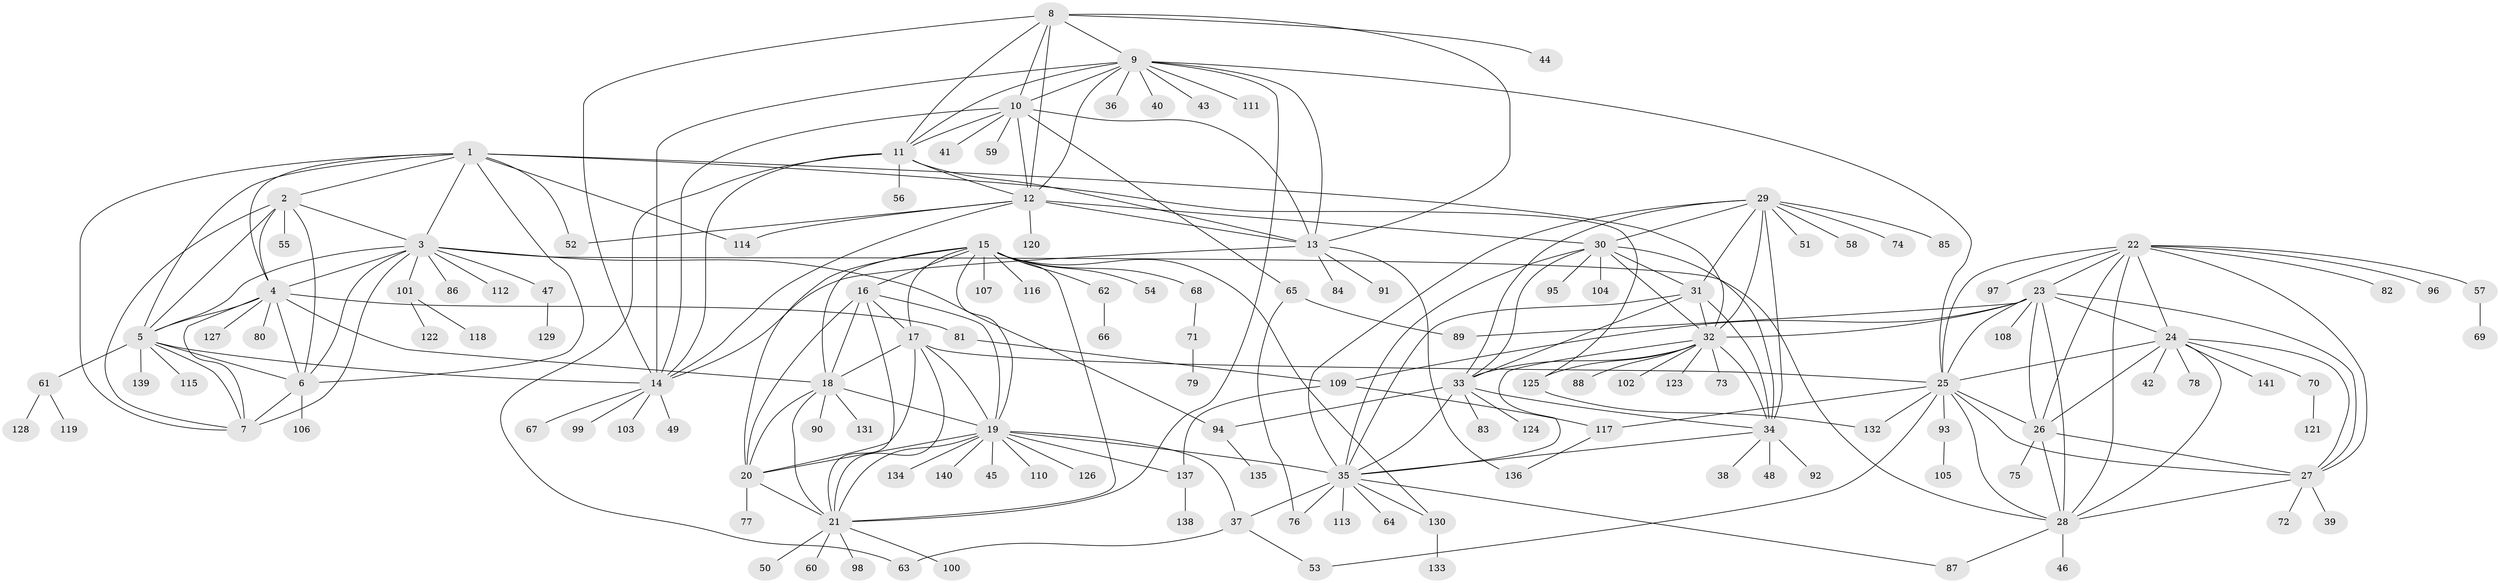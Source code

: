// coarse degree distribution, {8: 0.03669724770642202, 4: 0.01834862385321101, 13: 0.01834862385321101, 6: 0.027522935779816515, 16: 0.009174311926605505, 7: 0.05504587155963303, 9: 0.027522935779816515, 12: 0.01834862385321101, 5: 0.01834862385321101, 10: 0.01834862385321101, 1: 0.6238532110091743, 2: 0.10091743119266056, 3: 0.027522935779816515}
// Generated by graph-tools (version 1.1) at 2025/42/03/06/25 10:42:07]
// undirected, 141 vertices, 237 edges
graph export_dot {
graph [start="1"]
  node [color=gray90,style=filled];
  1;
  2;
  3;
  4;
  5;
  6;
  7;
  8;
  9;
  10;
  11;
  12;
  13;
  14;
  15;
  16;
  17;
  18;
  19;
  20;
  21;
  22;
  23;
  24;
  25;
  26;
  27;
  28;
  29;
  30;
  31;
  32;
  33;
  34;
  35;
  36;
  37;
  38;
  39;
  40;
  41;
  42;
  43;
  44;
  45;
  46;
  47;
  48;
  49;
  50;
  51;
  52;
  53;
  54;
  55;
  56;
  57;
  58;
  59;
  60;
  61;
  62;
  63;
  64;
  65;
  66;
  67;
  68;
  69;
  70;
  71;
  72;
  73;
  74;
  75;
  76;
  77;
  78;
  79;
  80;
  81;
  82;
  83;
  84;
  85;
  86;
  87;
  88;
  89;
  90;
  91;
  92;
  93;
  94;
  95;
  96;
  97;
  98;
  99;
  100;
  101;
  102;
  103;
  104;
  105;
  106;
  107;
  108;
  109;
  110;
  111;
  112;
  113;
  114;
  115;
  116;
  117;
  118;
  119;
  120;
  121;
  122;
  123;
  124;
  125;
  126;
  127;
  128;
  129;
  130;
  131;
  132;
  133;
  134;
  135;
  136;
  137;
  138;
  139;
  140;
  141;
  1 -- 2;
  1 -- 3;
  1 -- 4;
  1 -- 5;
  1 -- 6;
  1 -- 7;
  1 -- 32;
  1 -- 52;
  1 -- 114;
  1 -- 125;
  2 -- 3;
  2 -- 4;
  2 -- 5;
  2 -- 6;
  2 -- 7;
  2 -- 55;
  3 -- 4;
  3 -- 5;
  3 -- 6;
  3 -- 7;
  3 -- 28;
  3 -- 47;
  3 -- 86;
  3 -- 94;
  3 -- 101;
  3 -- 112;
  4 -- 5;
  4 -- 6;
  4 -- 7;
  4 -- 18;
  4 -- 80;
  4 -- 81;
  4 -- 127;
  5 -- 6;
  5 -- 7;
  5 -- 14;
  5 -- 61;
  5 -- 115;
  5 -- 139;
  6 -- 7;
  6 -- 106;
  8 -- 9;
  8 -- 10;
  8 -- 11;
  8 -- 12;
  8 -- 13;
  8 -- 14;
  8 -- 44;
  9 -- 10;
  9 -- 11;
  9 -- 12;
  9 -- 13;
  9 -- 14;
  9 -- 21;
  9 -- 25;
  9 -- 36;
  9 -- 40;
  9 -- 43;
  9 -- 111;
  10 -- 11;
  10 -- 12;
  10 -- 13;
  10 -- 14;
  10 -- 41;
  10 -- 59;
  10 -- 65;
  11 -- 12;
  11 -- 13;
  11 -- 14;
  11 -- 56;
  11 -- 63;
  12 -- 13;
  12 -- 14;
  12 -- 30;
  12 -- 52;
  12 -- 114;
  12 -- 120;
  13 -- 14;
  13 -- 84;
  13 -- 91;
  13 -- 136;
  14 -- 49;
  14 -- 67;
  14 -- 99;
  14 -- 103;
  15 -- 16;
  15 -- 17;
  15 -- 18;
  15 -- 19;
  15 -- 20;
  15 -- 21;
  15 -- 54;
  15 -- 62;
  15 -- 68;
  15 -- 107;
  15 -- 116;
  15 -- 130;
  16 -- 17;
  16 -- 18;
  16 -- 19;
  16 -- 20;
  16 -- 21;
  17 -- 18;
  17 -- 19;
  17 -- 20;
  17 -- 21;
  17 -- 25;
  18 -- 19;
  18 -- 20;
  18 -- 21;
  18 -- 90;
  18 -- 131;
  19 -- 20;
  19 -- 21;
  19 -- 35;
  19 -- 37;
  19 -- 45;
  19 -- 110;
  19 -- 126;
  19 -- 134;
  19 -- 137;
  19 -- 140;
  20 -- 21;
  20 -- 77;
  21 -- 50;
  21 -- 60;
  21 -- 98;
  21 -- 100;
  22 -- 23;
  22 -- 24;
  22 -- 25;
  22 -- 26;
  22 -- 27;
  22 -- 28;
  22 -- 57;
  22 -- 82;
  22 -- 96;
  22 -- 97;
  23 -- 24;
  23 -- 25;
  23 -- 26;
  23 -- 27;
  23 -- 28;
  23 -- 32;
  23 -- 89;
  23 -- 108;
  23 -- 109;
  24 -- 25;
  24 -- 26;
  24 -- 27;
  24 -- 28;
  24 -- 42;
  24 -- 70;
  24 -- 78;
  24 -- 141;
  25 -- 26;
  25 -- 27;
  25 -- 28;
  25 -- 53;
  25 -- 93;
  25 -- 117;
  25 -- 132;
  26 -- 27;
  26 -- 28;
  26 -- 75;
  27 -- 28;
  27 -- 39;
  27 -- 72;
  28 -- 46;
  28 -- 87;
  29 -- 30;
  29 -- 31;
  29 -- 32;
  29 -- 33;
  29 -- 34;
  29 -- 35;
  29 -- 51;
  29 -- 58;
  29 -- 74;
  29 -- 85;
  30 -- 31;
  30 -- 32;
  30 -- 33;
  30 -- 34;
  30 -- 35;
  30 -- 95;
  30 -- 104;
  31 -- 32;
  31 -- 33;
  31 -- 34;
  31 -- 35;
  32 -- 33;
  32 -- 34;
  32 -- 35;
  32 -- 73;
  32 -- 88;
  32 -- 102;
  32 -- 123;
  32 -- 125;
  33 -- 34;
  33 -- 35;
  33 -- 83;
  33 -- 94;
  33 -- 124;
  34 -- 35;
  34 -- 38;
  34 -- 48;
  34 -- 92;
  35 -- 37;
  35 -- 64;
  35 -- 76;
  35 -- 87;
  35 -- 113;
  35 -- 130;
  37 -- 53;
  37 -- 63;
  47 -- 129;
  57 -- 69;
  61 -- 119;
  61 -- 128;
  62 -- 66;
  65 -- 76;
  65 -- 89;
  68 -- 71;
  70 -- 121;
  71 -- 79;
  81 -- 109;
  93 -- 105;
  94 -- 135;
  101 -- 118;
  101 -- 122;
  109 -- 117;
  109 -- 137;
  117 -- 136;
  125 -- 132;
  130 -- 133;
  137 -- 138;
}
